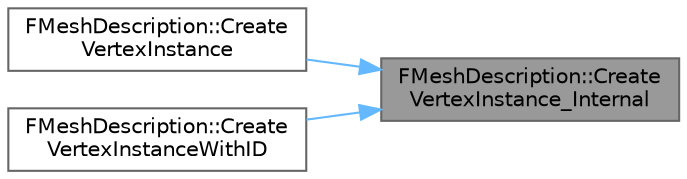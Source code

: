 digraph "FMeshDescription::CreateVertexInstance_Internal"
{
 // INTERACTIVE_SVG=YES
 // LATEX_PDF_SIZE
  bgcolor="transparent";
  edge [fontname=Helvetica,fontsize=10,labelfontname=Helvetica,labelfontsize=10];
  node [fontname=Helvetica,fontsize=10,shape=box,height=0.2,width=0.4];
  rankdir="RL";
  Node1 [id="Node000001",label="FMeshDescription::Create\lVertexInstance_Internal",height=0.2,width=0.4,color="gray40", fillcolor="grey60", style="filled", fontcolor="black",tooltip=" "];
  Node1 -> Node2 [id="edge1_Node000001_Node000002",dir="back",color="steelblue1",style="solid",tooltip=" "];
  Node2 [id="Node000002",label="FMeshDescription::Create\lVertexInstance",height=0.2,width=0.4,color="grey40", fillcolor="white", style="filled",URL="$da/d5f/structFMeshDescription.html#a4d02786597fbfa28a835944fcdd1256e",tooltip="Adds a new vertex instance to the mesh and returns its ID."];
  Node1 -> Node3 [id="edge2_Node000001_Node000003",dir="back",color="steelblue1",style="solid",tooltip=" "];
  Node3 [id="Node000003",label="FMeshDescription::Create\lVertexInstanceWithID",height=0.2,width=0.4,color="grey40", fillcolor="white", style="filled",URL="$da/d5f/structFMeshDescription.html#a5b25510d4f1d3e000f5620bd3cc4cc1b",tooltip="Adds a new vertex instance to the mesh with the given ID."];
}

